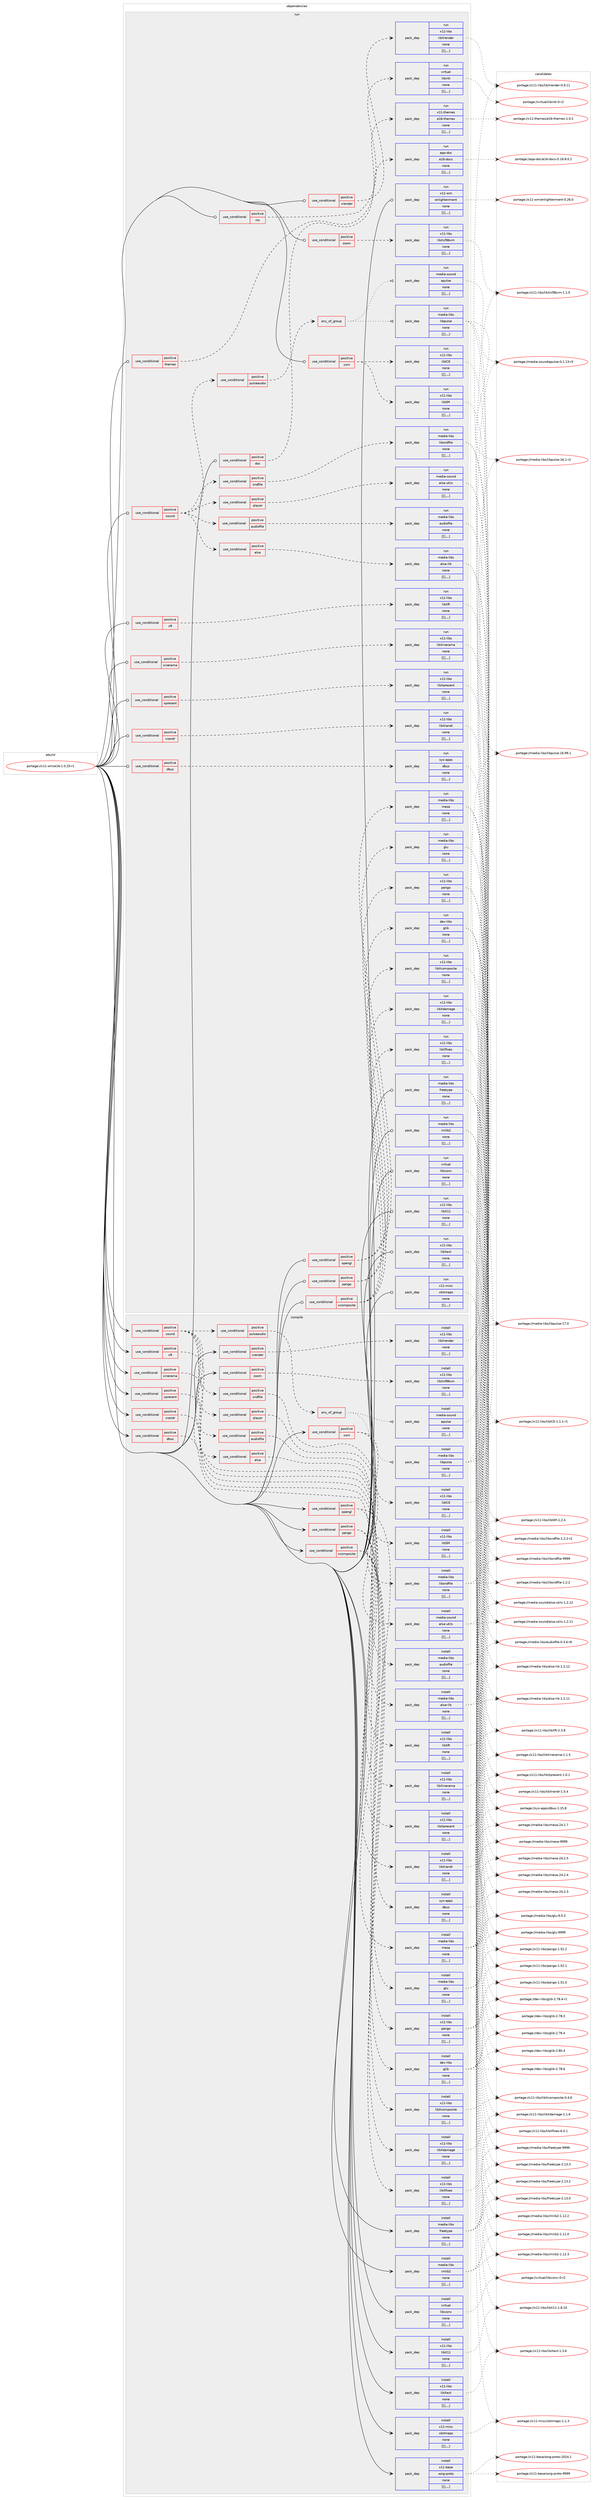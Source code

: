 digraph prolog {

# *************
# Graph options
# *************

newrank=true;
concentrate=true;
compound=true;
graph [rankdir=LR,fontname=Helvetica,fontsize=10,ranksep=1.5];#, ranksep=2.5, nodesep=0.2];
edge  [arrowhead=vee];
node  [fontname=Helvetica,fontsize=10];

# **********
# The ebuild
# **********

subgraph cluster_leftcol {
color=gray;
label=<<i>ebuild</i>>;
id [label="portage://x11-wm/e16-1.0.25-r1", color=red, width=4, href="../x11-wm/e16-1.0.25-r1.svg"];
}

# ****************
# The dependencies
# ****************

subgraph cluster_midcol {
color=gray;
label=<<i>dependencies</i>>;
subgraph cluster_compile {
fillcolor="#eeeeee";
style=filled;
label=<<i>compile</i>>;
subgraph cond345 {
dependency2608 [label=<<TABLE BORDER="0" CELLBORDER="1" CELLSPACING="0" CELLPADDING="4"><TR><TD ROWSPAN="3" CELLPADDING="10">use_conditional</TD></TR><TR><TD>positive</TD></TR><TR><TD>dbus</TD></TR></TABLE>>, shape=none, color=red];
subgraph pack2108 {
dependency2609 [label=<<TABLE BORDER="0" CELLBORDER="1" CELLSPACING="0" CELLPADDING="4" WIDTH="220"><TR><TD ROWSPAN="6" CELLPADDING="30">pack_dep</TD></TR><TR><TD WIDTH="110">install</TD></TR><TR><TD>sys-apps</TD></TR><TR><TD>dbus</TD></TR><TR><TD>none</TD></TR><TR><TD>[[],,,,]</TD></TR></TABLE>>, shape=none, color=blue];
}
dependency2608:e -> dependency2609:w [weight=20,style="dashed",arrowhead="vee"];
}
id:e -> dependency2608:w [weight=20,style="solid",arrowhead="vee"];
subgraph cond347 {
dependency2612 [label=<<TABLE BORDER="0" CELLBORDER="1" CELLSPACING="0" CELLPADDING="4"><TR><TD ROWSPAN="3" CELLPADDING="10">use_conditional</TD></TR><TR><TD>positive</TD></TR><TR><TD>opengl</TD></TR></TABLE>>, shape=none, color=red];
subgraph pack2110 {
dependency2613 [label=<<TABLE BORDER="0" CELLBORDER="1" CELLSPACING="0" CELLPADDING="4" WIDTH="220"><TR><TD ROWSPAN="6" CELLPADDING="30">pack_dep</TD></TR><TR><TD WIDTH="110">install</TD></TR><TR><TD>media-libs</TD></TR><TR><TD>glu</TD></TR><TR><TD>none</TD></TR><TR><TD>[[],,,,]</TD></TR></TABLE>>, shape=none, color=blue];
}
dependency2612:e -> dependency2613:w [weight=20,style="dashed",arrowhead="vee"];
subgraph pack2112 {
dependency2615 [label=<<TABLE BORDER="0" CELLBORDER="1" CELLSPACING="0" CELLPADDING="4" WIDTH="220"><TR><TD ROWSPAN="6" CELLPADDING="30">pack_dep</TD></TR><TR><TD WIDTH="110">install</TD></TR><TR><TD>media-libs</TD></TR><TR><TD>mesa</TD></TR><TR><TD>none</TD></TR><TR><TD>[[],,,,]</TD></TR></TABLE>>, shape=none, color=blue];
}
dependency2612:e -> dependency2615:w [weight=20,style="dashed",arrowhead="vee"];
}
id:e -> dependency2612:w [weight=20,style="solid",arrowhead="vee"];
subgraph cond349 {
dependency2618 [label=<<TABLE BORDER="0" CELLBORDER="1" CELLSPACING="0" CELLPADDING="4"><TR><TD ROWSPAN="3" CELLPADDING="10">use_conditional</TD></TR><TR><TD>positive</TD></TR><TR><TD>pango</TD></TR></TABLE>>, shape=none, color=red];
subgraph pack2114 {
dependency2619 [label=<<TABLE BORDER="0" CELLBORDER="1" CELLSPACING="0" CELLPADDING="4" WIDTH="220"><TR><TD ROWSPAN="6" CELLPADDING="30">pack_dep</TD></TR><TR><TD WIDTH="110">install</TD></TR><TR><TD>dev-libs</TD></TR><TR><TD>glib</TD></TR><TR><TD>none</TD></TR><TR><TD>[[],,,,]</TD></TR></TABLE>>, shape=none, color=blue];
}
dependency2618:e -> dependency2619:w [weight=20,style="dashed",arrowhead="vee"];
subgraph pack2116 {
dependency2622 [label=<<TABLE BORDER="0" CELLBORDER="1" CELLSPACING="0" CELLPADDING="4" WIDTH="220"><TR><TD ROWSPAN="6" CELLPADDING="30">pack_dep</TD></TR><TR><TD WIDTH="110">install</TD></TR><TR><TD>x11-libs</TD></TR><TR><TD>pango</TD></TR><TR><TD>none</TD></TR><TR><TD>[[],,,,]</TD></TR></TABLE>>, shape=none, color=blue];
}
dependency2618:e -> dependency2622:w [weight=20,style="dashed",arrowhead="vee"];
}
id:e -> dependency2618:w [weight=20,style="solid",arrowhead="vee"];
subgraph cond351 {
dependency2626 [label=<<TABLE BORDER="0" CELLBORDER="1" CELLSPACING="0" CELLPADDING="4"><TR><TD ROWSPAN="3" CELLPADDING="10">use_conditional</TD></TR><TR><TD>positive</TD></TR><TR><TD>sound</TD></TR></TABLE>>, shape=none, color=red];
subgraph cond352 {
dependency2628 [label=<<TABLE BORDER="0" CELLBORDER="1" CELLSPACING="0" CELLPADDING="4"><TR><TD ROWSPAN="3" CELLPADDING="10">use_conditional</TD></TR><TR><TD>positive</TD></TR><TR><TD>alsa</TD></TR></TABLE>>, shape=none, color=red];
subgraph pack2123 {
dependency2633 [label=<<TABLE BORDER="0" CELLBORDER="1" CELLSPACING="0" CELLPADDING="4" WIDTH="220"><TR><TD ROWSPAN="6" CELLPADDING="30">pack_dep</TD></TR><TR><TD WIDTH="110">install</TD></TR><TR><TD>media-libs</TD></TR><TR><TD>alsa-lib</TD></TR><TR><TD>none</TD></TR><TR><TD>[[],,,,]</TD></TR></TABLE>>, shape=none, color=blue];
}
dependency2628:e -> dependency2633:w [weight=20,style="dashed",arrowhead="vee"];
}
dependency2626:e -> dependency2628:w [weight=20,style="dashed",arrowhead="vee"];
subgraph cond357 {
dependency2637 [label=<<TABLE BORDER="0" CELLBORDER="1" CELLSPACING="0" CELLPADDING="4"><TR><TD ROWSPAN="3" CELLPADDING="10">use_conditional</TD></TR><TR><TD>positive</TD></TR><TR><TD>player</TD></TR></TABLE>>, shape=none, color=red];
subgraph pack2127 {
dependency2640 [label=<<TABLE BORDER="0" CELLBORDER="1" CELLSPACING="0" CELLPADDING="4" WIDTH="220"><TR><TD ROWSPAN="6" CELLPADDING="30">pack_dep</TD></TR><TR><TD WIDTH="110">install</TD></TR><TR><TD>media-sound</TD></TR><TR><TD>alsa-utils</TD></TR><TR><TD>none</TD></TR><TR><TD>[[],,,,]</TD></TR></TABLE>>, shape=none, color=blue];
}
dependency2637:e -> dependency2640:w [weight=20,style="dashed",arrowhead="vee"];
}
dependency2626:e -> dependency2637:w [weight=20,style="dashed",arrowhead="vee"];
subgraph cond360 {
dependency2645 [label=<<TABLE BORDER="0" CELLBORDER="1" CELLSPACING="0" CELLPADDING="4"><TR><TD ROWSPAN="3" CELLPADDING="10">use_conditional</TD></TR><TR><TD>positive</TD></TR><TR><TD>pulseaudio</TD></TR></TABLE>>, shape=none, color=red];
subgraph any157 {
dependency2650 [label=<<TABLE BORDER="0" CELLBORDER="1" CELLSPACING="0" CELLPADDING="4"><TR><TD CELLPADDING="10">any_of_group</TD></TR></TABLE>>, shape=none, color=red];subgraph pack2135 {
dependency2657 [label=<<TABLE BORDER="0" CELLBORDER="1" CELLSPACING="0" CELLPADDING="4" WIDTH="220"><TR><TD ROWSPAN="6" CELLPADDING="30">pack_dep</TD></TR><TR><TD WIDTH="110">install</TD></TR><TR><TD>media-libs</TD></TR><TR><TD>libpulse</TD></TR><TR><TD>none</TD></TR><TR><TD>[[],,,,]</TD></TR></TABLE>>, shape=none, color=blue];
}
dependency2650:e -> dependency2657:w [weight=20,style="dotted",arrowhead="oinv"];
subgraph pack2140 {
dependency2660 [label=<<TABLE BORDER="0" CELLBORDER="1" CELLSPACING="0" CELLPADDING="4" WIDTH="220"><TR><TD ROWSPAN="6" CELLPADDING="30">pack_dep</TD></TR><TR><TD WIDTH="110">install</TD></TR><TR><TD>media-sound</TD></TR><TR><TD>apulse</TD></TR><TR><TD>none</TD></TR><TR><TD>[[],,,,]</TD></TR></TABLE>>, shape=none, color=blue];
}
dependency2650:e -> dependency2660:w [weight=20,style="dotted",arrowhead="oinv"];
}
dependency2645:e -> dependency2650:w [weight=20,style="dashed",arrowhead="vee"];
}
dependency2626:e -> dependency2645:w [weight=20,style="dashed",arrowhead="vee"];
subgraph cond366 {
dependency2663 [label=<<TABLE BORDER="0" CELLBORDER="1" CELLSPACING="0" CELLPADDING="4"><TR><TD ROWSPAN="3" CELLPADDING="10">use_conditional</TD></TR><TR><TD>positive</TD></TR><TR><TD>audiofile</TD></TR></TABLE>>, shape=none, color=red];
subgraph pack2146 {
dependency2668 [label=<<TABLE BORDER="0" CELLBORDER="1" CELLSPACING="0" CELLPADDING="4" WIDTH="220"><TR><TD ROWSPAN="6" CELLPADDING="30">pack_dep</TD></TR><TR><TD WIDTH="110">install</TD></TR><TR><TD>media-libs</TD></TR><TR><TD>audiofile</TD></TR><TR><TD>none</TD></TR><TR><TD>[[],,,,]</TD></TR></TABLE>>, shape=none, color=blue];
}
dependency2663:e -> dependency2668:w [weight=20,style="dashed",arrowhead="vee"];
}
dependency2626:e -> dependency2663:w [weight=20,style="dashed",arrowhead="vee"];
subgraph cond368 {
dependency2673 [label=<<TABLE BORDER="0" CELLBORDER="1" CELLSPACING="0" CELLPADDING="4"><TR><TD ROWSPAN="3" CELLPADDING="10">use_conditional</TD></TR><TR><TD>positive</TD></TR><TR><TD>sndfile</TD></TR></TABLE>>, shape=none, color=red];
subgraph pack2153 {
dependency2679 [label=<<TABLE BORDER="0" CELLBORDER="1" CELLSPACING="0" CELLPADDING="4" WIDTH="220"><TR><TD ROWSPAN="6" CELLPADDING="30">pack_dep</TD></TR><TR><TD WIDTH="110">install</TD></TR><TR><TD>media-libs</TD></TR><TR><TD>libsndfile</TD></TR><TR><TD>none</TD></TR><TR><TD>[[],,,,]</TD></TR></TABLE>>, shape=none, color=blue];
}
dependency2673:e -> dependency2679:w [weight=20,style="dashed",arrowhead="vee"];
}
dependency2626:e -> dependency2673:w [weight=20,style="dashed",arrowhead="vee"];
}
id:e -> dependency2626:w [weight=20,style="solid",arrowhead="vee"];
subgraph cond370 {
dependency2689 [label=<<TABLE BORDER="0" CELLBORDER="1" CELLSPACING="0" CELLPADDING="4"><TR><TD ROWSPAN="3" CELLPADDING="10">use_conditional</TD></TR><TR><TD>positive</TD></TR><TR><TD>xcomposite</TD></TR></TABLE>>, shape=none, color=red];
subgraph pack2167 {
dependency2694 [label=<<TABLE BORDER="0" CELLBORDER="1" CELLSPACING="0" CELLPADDING="4" WIDTH="220"><TR><TD ROWSPAN="6" CELLPADDING="30">pack_dep</TD></TR><TR><TD WIDTH="110">install</TD></TR><TR><TD>x11-libs</TD></TR><TR><TD>libXcomposite</TD></TR><TR><TD>none</TD></TR><TR><TD>[[],,,,]</TD></TR></TABLE>>, shape=none, color=blue];
}
dependency2689:e -> dependency2694:w [weight=20,style="dashed",arrowhead="vee"];
subgraph pack2171 {
dependency2700 [label=<<TABLE BORDER="0" CELLBORDER="1" CELLSPACING="0" CELLPADDING="4" WIDTH="220"><TR><TD ROWSPAN="6" CELLPADDING="30">pack_dep</TD></TR><TR><TD WIDTH="110">install</TD></TR><TR><TD>x11-libs</TD></TR><TR><TD>libXdamage</TD></TR><TR><TD>none</TD></TR><TR><TD>[[],,,,]</TD></TR></TABLE>>, shape=none, color=blue];
}
dependency2689:e -> dependency2700:w [weight=20,style="dashed",arrowhead="vee"];
subgraph pack2177 {
dependency2707 [label=<<TABLE BORDER="0" CELLBORDER="1" CELLSPACING="0" CELLPADDING="4" WIDTH="220"><TR><TD ROWSPAN="6" CELLPADDING="30">pack_dep</TD></TR><TR><TD WIDTH="110">install</TD></TR><TR><TD>x11-libs</TD></TR><TR><TD>libXfixes</TD></TR><TR><TD>none</TD></TR><TR><TD>[[],,,,]</TD></TR></TABLE>>, shape=none, color=blue];
}
dependency2689:e -> dependency2707:w [weight=20,style="dashed",arrowhead="vee"];
}
id:e -> dependency2689:w [weight=20,style="solid",arrowhead="vee"];
subgraph cond373 {
dependency2715 [label=<<TABLE BORDER="0" CELLBORDER="1" CELLSPACING="0" CELLPADDING="4"><TR><TD ROWSPAN="3" CELLPADDING="10">use_conditional</TD></TR><TR><TD>positive</TD></TR><TR><TD>xft</TD></TR></TABLE>>, shape=none, color=red];
subgraph pack2186 {
dependency2717 [label=<<TABLE BORDER="0" CELLBORDER="1" CELLSPACING="0" CELLPADDING="4" WIDTH="220"><TR><TD ROWSPAN="6" CELLPADDING="30">pack_dep</TD></TR><TR><TD WIDTH="110">install</TD></TR><TR><TD>x11-libs</TD></TR><TR><TD>libXft</TD></TR><TR><TD>none</TD></TR><TR><TD>[[],,,,]</TD></TR></TABLE>>, shape=none, color=blue];
}
dependency2715:e -> dependency2717:w [weight=20,style="dashed",arrowhead="vee"];
}
id:e -> dependency2715:w [weight=20,style="solid",arrowhead="vee"];
subgraph cond378 {
dependency2724 [label=<<TABLE BORDER="0" CELLBORDER="1" CELLSPACING="0" CELLPADDING="4"><TR><TD ROWSPAN="3" CELLPADDING="10">use_conditional</TD></TR><TR><TD>positive</TD></TR><TR><TD>xinerama</TD></TR></TABLE>>, shape=none, color=red];
subgraph pack2192 {
dependency2727 [label=<<TABLE BORDER="0" CELLBORDER="1" CELLSPACING="0" CELLPADDING="4" WIDTH="220"><TR><TD ROWSPAN="6" CELLPADDING="30">pack_dep</TD></TR><TR><TD WIDTH="110">install</TD></TR><TR><TD>x11-libs</TD></TR><TR><TD>libXinerama</TD></TR><TR><TD>none</TD></TR><TR><TD>[[],,,,]</TD></TR></TABLE>>, shape=none, color=blue];
}
dependency2724:e -> dependency2727:w [weight=20,style="dashed",arrowhead="vee"];
}
id:e -> dependency2724:w [weight=20,style="solid",arrowhead="vee"];
subgraph cond379 {
dependency2733 [label=<<TABLE BORDER="0" CELLBORDER="1" CELLSPACING="0" CELLPADDING="4"><TR><TD ROWSPAN="3" CELLPADDING="10">use_conditional</TD></TR><TR><TD>positive</TD></TR><TR><TD>xpresent</TD></TR></TABLE>>, shape=none, color=red];
subgraph pack2200 {
dependency2737 [label=<<TABLE BORDER="0" CELLBORDER="1" CELLSPACING="0" CELLPADDING="4" WIDTH="220"><TR><TD ROWSPAN="6" CELLPADDING="30">pack_dep</TD></TR><TR><TD WIDTH="110">install</TD></TR><TR><TD>x11-libs</TD></TR><TR><TD>libXpresent</TD></TR><TR><TD>none</TD></TR><TR><TD>[[],,,,]</TD></TR></TABLE>>, shape=none, color=blue];
}
dependency2733:e -> dependency2737:w [weight=20,style="dashed",arrowhead="vee"];
}
id:e -> dependency2733:w [weight=20,style="solid",arrowhead="vee"];
subgraph cond382 {
dependency2745 [label=<<TABLE BORDER="0" CELLBORDER="1" CELLSPACING="0" CELLPADDING="4"><TR><TD ROWSPAN="3" CELLPADDING="10">use_conditional</TD></TR><TR><TD>positive</TD></TR><TR><TD>xrandr</TD></TR></TABLE>>, shape=none, color=red];
subgraph pack2210 {
dependency2749 [label=<<TABLE BORDER="0" CELLBORDER="1" CELLSPACING="0" CELLPADDING="4" WIDTH="220"><TR><TD ROWSPAN="6" CELLPADDING="30">pack_dep</TD></TR><TR><TD WIDTH="110">install</TD></TR><TR><TD>x11-libs</TD></TR><TR><TD>libXrandr</TD></TR><TR><TD>none</TD></TR><TR><TD>[[],,,,]</TD></TR></TABLE>>, shape=none, color=blue];
}
dependency2745:e -> dependency2749:w [weight=20,style="dashed",arrowhead="vee"];
}
id:e -> dependency2745:w [weight=20,style="solid",arrowhead="vee"];
subgraph cond384 {
dependency2753 [label=<<TABLE BORDER="0" CELLBORDER="1" CELLSPACING="0" CELLPADDING="4"><TR><TD ROWSPAN="3" CELLPADDING="10">use_conditional</TD></TR><TR><TD>positive</TD></TR><TR><TD>xrender</TD></TR></TABLE>>, shape=none, color=red];
subgraph pack2215 {
dependency2756 [label=<<TABLE BORDER="0" CELLBORDER="1" CELLSPACING="0" CELLPADDING="4" WIDTH="220"><TR><TD ROWSPAN="6" CELLPADDING="30">pack_dep</TD></TR><TR><TD WIDTH="110">install</TD></TR><TR><TD>x11-libs</TD></TR><TR><TD>libXrender</TD></TR><TR><TD>none</TD></TR><TR><TD>[[],,,,]</TD></TR></TABLE>>, shape=none, color=blue];
}
dependency2753:e -> dependency2756:w [weight=20,style="dashed",arrowhead="vee"];
}
id:e -> dependency2753:w [weight=20,style="solid",arrowhead="vee"];
subgraph cond385 {
dependency2761 [label=<<TABLE BORDER="0" CELLBORDER="1" CELLSPACING="0" CELLPADDING="4"><TR><TD ROWSPAN="3" CELLPADDING="10">use_conditional</TD></TR><TR><TD>positive</TD></TR><TR><TD>xsm</TD></TR></TABLE>>, shape=none, color=red];
subgraph pack2221 {
dependency2763 [label=<<TABLE BORDER="0" CELLBORDER="1" CELLSPACING="0" CELLPADDING="4" WIDTH="220"><TR><TD ROWSPAN="6" CELLPADDING="30">pack_dep</TD></TR><TR><TD WIDTH="110">install</TD></TR><TR><TD>x11-libs</TD></TR><TR><TD>libICE</TD></TR><TR><TD>none</TD></TR><TR><TD>[[],,,,]</TD></TR></TABLE>>, shape=none, color=blue];
}
dependency2761:e -> dependency2763:w [weight=20,style="dashed",arrowhead="vee"];
subgraph pack2224 {
dependency2766 [label=<<TABLE BORDER="0" CELLBORDER="1" CELLSPACING="0" CELLPADDING="4" WIDTH="220"><TR><TD ROWSPAN="6" CELLPADDING="30">pack_dep</TD></TR><TR><TD WIDTH="110">install</TD></TR><TR><TD>x11-libs</TD></TR><TR><TD>libSM</TD></TR><TR><TD>none</TD></TR><TR><TD>[[],,,,]</TD></TR></TABLE>>, shape=none, color=blue];
}
dependency2761:e -> dependency2766:w [weight=20,style="dashed",arrowhead="vee"];
}
id:e -> dependency2761:w [weight=20,style="solid",arrowhead="vee"];
subgraph cond386 {
dependency2769 [label=<<TABLE BORDER="0" CELLBORDER="1" CELLSPACING="0" CELLPADDING="4"><TR><TD ROWSPAN="3" CELLPADDING="10">use_conditional</TD></TR><TR><TD>positive</TD></TR><TR><TD>zoom</TD></TR></TABLE>>, shape=none, color=red];
subgraph pack2227 {
dependency2771 [label=<<TABLE BORDER="0" CELLBORDER="1" CELLSPACING="0" CELLPADDING="4" WIDTH="220"><TR><TD ROWSPAN="6" CELLPADDING="30">pack_dep</TD></TR><TR><TD WIDTH="110">install</TD></TR><TR><TD>x11-libs</TD></TR><TR><TD>libXxf86vm</TD></TR><TR><TD>none</TD></TR><TR><TD>[[],,,,]</TD></TR></TABLE>>, shape=none, color=blue];
}
dependency2769:e -> dependency2771:w [weight=20,style="dashed",arrowhead="vee"];
}
id:e -> dependency2769:w [weight=20,style="solid",arrowhead="vee"];
subgraph pack2231 {
dependency2774 [label=<<TABLE BORDER="0" CELLBORDER="1" CELLSPACING="0" CELLPADDING="4" WIDTH="220"><TR><TD ROWSPAN="6" CELLPADDING="30">pack_dep</TD></TR><TR><TD WIDTH="110">install</TD></TR><TR><TD>media-libs</TD></TR><TR><TD>freetype</TD></TR><TR><TD>none</TD></TR><TR><TD>[[],,,,]</TD></TR></TABLE>>, shape=none, color=blue];
}
id:e -> dependency2774:w [weight=20,style="solid",arrowhead="vee"];
subgraph pack2233 {
dependency2776 [label=<<TABLE BORDER="0" CELLBORDER="1" CELLSPACING="0" CELLPADDING="4" WIDTH="220"><TR><TD ROWSPAN="6" CELLPADDING="30">pack_dep</TD></TR><TR><TD WIDTH="110">install</TD></TR><TR><TD>media-libs</TD></TR><TR><TD>imlib2</TD></TR><TR><TD>none</TD></TR><TR><TD>[[],,,,]</TD></TR></TABLE>>, shape=none, color=blue];
}
id:e -> dependency2776:w [weight=20,style="solid",arrowhead="vee"];
subgraph pack2234 {
dependency2777 [label=<<TABLE BORDER="0" CELLBORDER="1" CELLSPACING="0" CELLPADDING="4" WIDTH="220"><TR><TD ROWSPAN="6" CELLPADDING="30">pack_dep</TD></TR><TR><TD WIDTH="110">install</TD></TR><TR><TD>virtual</TD></TR><TR><TD>libiconv</TD></TR><TR><TD>none</TD></TR><TR><TD>[[],,,,]</TD></TR></TABLE>>, shape=none, color=blue];
}
id:e -> dependency2777:w [weight=20,style="solid",arrowhead="vee"];
subgraph pack2236 {
dependency2779 [label=<<TABLE BORDER="0" CELLBORDER="1" CELLSPACING="0" CELLPADDING="4" WIDTH="220"><TR><TD ROWSPAN="6" CELLPADDING="30">pack_dep</TD></TR><TR><TD WIDTH="110">install</TD></TR><TR><TD>x11-base</TD></TR><TR><TD>xorg-proto</TD></TR><TR><TD>none</TD></TR><TR><TD>[[],,,,]</TD></TR></TABLE>>, shape=none, color=blue];
}
id:e -> dependency2779:w [weight=20,style="solid",arrowhead="vee"];
subgraph pack2238 {
dependency2781 [label=<<TABLE BORDER="0" CELLBORDER="1" CELLSPACING="0" CELLPADDING="4" WIDTH="220"><TR><TD ROWSPAN="6" CELLPADDING="30">pack_dep</TD></TR><TR><TD WIDTH="110">install</TD></TR><TR><TD>x11-libs</TD></TR><TR><TD>libX11</TD></TR><TR><TD>none</TD></TR><TR><TD>[[],,,,]</TD></TR></TABLE>>, shape=none, color=blue];
}
id:e -> dependency2781:w [weight=20,style="solid",arrowhead="vee"];
subgraph pack2239 {
dependency2783 [label=<<TABLE BORDER="0" CELLBORDER="1" CELLSPACING="0" CELLPADDING="4" WIDTH="220"><TR><TD ROWSPAN="6" CELLPADDING="30">pack_dep</TD></TR><TR><TD WIDTH="110">install</TD></TR><TR><TD>x11-libs</TD></TR><TR><TD>libXext</TD></TR><TR><TD>none</TD></TR><TR><TD>[[],,,,]</TD></TR></TABLE>>, shape=none, color=blue];
}
id:e -> dependency2783:w [weight=20,style="solid",arrowhead="vee"];
subgraph pack2242 {
dependency2784 [label=<<TABLE BORDER="0" CELLBORDER="1" CELLSPACING="0" CELLPADDING="4" WIDTH="220"><TR><TD ROWSPAN="6" CELLPADDING="30">pack_dep</TD></TR><TR><TD WIDTH="110">install</TD></TR><TR><TD>x11-misc</TD></TR><TR><TD>xbitmaps</TD></TR><TR><TD>none</TD></TR><TR><TD>[[],,,,]</TD></TR></TABLE>>, shape=none, color=blue];
}
id:e -> dependency2784:w [weight=20,style="solid",arrowhead="vee"];
}
subgraph cluster_compileandrun {
fillcolor="#eeeeee";
style=filled;
label=<<i>compile and run</i>>;
}
subgraph cluster_run {
fillcolor="#eeeeee";
style=filled;
label=<<i>run</i>>;
subgraph cond387 {
dependency2787 [label=<<TABLE BORDER="0" CELLBORDER="1" CELLSPACING="0" CELLPADDING="4"><TR><TD ROWSPAN="3" CELLPADDING="10">use_conditional</TD></TR><TR><TD>positive</TD></TR><TR><TD>dbus</TD></TR></TABLE>>, shape=none, color=red];
subgraph pack2245 {
dependency2788 [label=<<TABLE BORDER="0" CELLBORDER="1" CELLSPACING="0" CELLPADDING="4" WIDTH="220"><TR><TD ROWSPAN="6" CELLPADDING="30">pack_dep</TD></TR><TR><TD WIDTH="110">run</TD></TR><TR><TD>sys-apps</TD></TR><TR><TD>dbus</TD></TR><TR><TD>none</TD></TR><TR><TD>[[],,,,]</TD></TR></TABLE>>, shape=none, color=blue];
}
dependency2787:e -> dependency2788:w [weight=20,style="dashed",arrowhead="vee"];
}
id:e -> dependency2787:w [weight=20,style="solid",arrowhead="odot"];
subgraph cond388 {
dependency2790 [label=<<TABLE BORDER="0" CELLBORDER="1" CELLSPACING="0" CELLPADDING="4"><TR><TD ROWSPAN="3" CELLPADDING="10">use_conditional</TD></TR><TR><TD>positive</TD></TR><TR><TD>doc</TD></TR></TABLE>>, shape=none, color=red];
subgraph pack2247 {
dependency2791 [label=<<TABLE BORDER="0" CELLBORDER="1" CELLSPACING="0" CELLPADDING="4" WIDTH="220"><TR><TD ROWSPAN="6" CELLPADDING="30">pack_dep</TD></TR><TR><TD WIDTH="110">run</TD></TR><TR><TD>app-doc</TD></TR><TR><TD>e16-docs</TD></TR><TR><TD>none</TD></TR><TR><TD>[[],,,,]</TD></TR></TABLE>>, shape=none, color=blue];
}
dependency2790:e -> dependency2791:w [weight=20,style="dashed",arrowhead="vee"];
}
id:e -> dependency2790:w [weight=20,style="solid",arrowhead="odot"];
subgraph cond389 {
dependency2793 [label=<<TABLE BORDER="0" CELLBORDER="1" CELLSPACING="0" CELLPADDING="4"><TR><TD ROWSPAN="3" CELLPADDING="10">use_conditional</TD></TR><TR><TD>positive</TD></TR><TR><TD>nls</TD></TR></TABLE>>, shape=none, color=red];
subgraph pack2248 {
dependency2794 [label=<<TABLE BORDER="0" CELLBORDER="1" CELLSPACING="0" CELLPADDING="4" WIDTH="220"><TR><TD ROWSPAN="6" CELLPADDING="30">pack_dep</TD></TR><TR><TD WIDTH="110">run</TD></TR><TR><TD>virtual</TD></TR><TR><TD>libintl</TD></TR><TR><TD>none</TD></TR><TR><TD>[[],,,,]</TD></TR></TABLE>>, shape=none, color=blue];
}
dependency2793:e -> dependency2794:w [weight=20,style="dashed",arrowhead="vee"];
}
id:e -> dependency2793:w [weight=20,style="solid",arrowhead="odot"];
subgraph cond390 {
dependency2795 [label=<<TABLE BORDER="0" CELLBORDER="1" CELLSPACING="0" CELLPADDING="4"><TR><TD ROWSPAN="3" CELLPADDING="10">use_conditional</TD></TR><TR><TD>positive</TD></TR><TR><TD>opengl</TD></TR></TABLE>>, shape=none, color=red];
subgraph pack2249 {
dependency2796 [label=<<TABLE BORDER="0" CELLBORDER="1" CELLSPACING="0" CELLPADDING="4" WIDTH="220"><TR><TD ROWSPAN="6" CELLPADDING="30">pack_dep</TD></TR><TR><TD WIDTH="110">run</TD></TR><TR><TD>media-libs</TD></TR><TR><TD>glu</TD></TR><TR><TD>none</TD></TR><TR><TD>[[],,,,]</TD></TR></TABLE>>, shape=none, color=blue];
}
dependency2795:e -> dependency2796:w [weight=20,style="dashed",arrowhead="vee"];
subgraph pack2250 {
dependency2797 [label=<<TABLE BORDER="0" CELLBORDER="1" CELLSPACING="0" CELLPADDING="4" WIDTH="220"><TR><TD ROWSPAN="6" CELLPADDING="30">pack_dep</TD></TR><TR><TD WIDTH="110">run</TD></TR><TR><TD>media-libs</TD></TR><TR><TD>mesa</TD></TR><TR><TD>none</TD></TR><TR><TD>[[],,,,]</TD></TR></TABLE>>, shape=none, color=blue];
}
dependency2795:e -> dependency2797:w [weight=20,style="dashed",arrowhead="vee"];
}
id:e -> dependency2795:w [weight=20,style="solid",arrowhead="odot"];
subgraph cond391 {
dependency2798 [label=<<TABLE BORDER="0" CELLBORDER="1" CELLSPACING="0" CELLPADDING="4"><TR><TD ROWSPAN="3" CELLPADDING="10">use_conditional</TD></TR><TR><TD>positive</TD></TR><TR><TD>pango</TD></TR></TABLE>>, shape=none, color=red];
subgraph pack2251 {
dependency2799 [label=<<TABLE BORDER="0" CELLBORDER="1" CELLSPACING="0" CELLPADDING="4" WIDTH="220"><TR><TD ROWSPAN="6" CELLPADDING="30">pack_dep</TD></TR><TR><TD WIDTH="110">run</TD></TR><TR><TD>dev-libs</TD></TR><TR><TD>glib</TD></TR><TR><TD>none</TD></TR><TR><TD>[[],,,,]</TD></TR></TABLE>>, shape=none, color=blue];
}
dependency2798:e -> dependency2799:w [weight=20,style="dashed",arrowhead="vee"];
subgraph pack2252 {
dependency2800 [label=<<TABLE BORDER="0" CELLBORDER="1" CELLSPACING="0" CELLPADDING="4" WIDTH="220"><TR><TD ROWSPAN="6" CELLPADDING="30">pack_dep</TD></TR><TR><TD WIDTH="110">run</TD></TR><TR><TD>x11-libs</TD></TR><TR><TD>pango</TD></TR><TR><TD>none</TD></TR><TR><TD>[[],,,,]</TD></TR></TABLE>>, shape=none, color=blue];
}
dependency2798:e -> dependency2800:w [weight=20,style="dashed",arrowhead="vee"];
}
id:e -> dependency2798:w [weight=20,style="solid",arrowhead="odot"];
subgraph cond392 {
dependency2801 [label=<<TABLE BORDER="0" CELLBORDER="1" CELLSPACING="0" CELLPADDING="4"><TR><TD ROWSPAN="3" CELLPADDING="10">use_conditional</TD></TR><TR><TD>positive</TD></TR><TR><TD>sound</TD></TR></TABLE>>, shape=none, color=red];
subgraph cond393 {
dependency2802 [label=<<TABLE BORDER="0" CELLBORDER="1" CELLSPACING="0" CELLPADDING="4"><TR><TD ROWSPAN="3" CELLPADDING="10">use_conditional</TD></TR><TR><TD>positive</TD></TR><TR><TD>alsa</TD></TR></TABLE>>, shape=none, color=red];
subgraph pack2253 {
dependency2803 [label=<<TABLE BORDER="0" CELLBORDER="1" CELLSPACING="0" CELLPADDING="4" WIDTH="220"><TR><TD ROWSPAN="6" CELLPADDING="30">pack_dep</TD></TR><TR><TD WIDTH="110">run</TD></TR><TR><TD>media-libs</TD></TR><TR><TD>alsa-lib</TD></TR><TR><TD>none</TD></TR><TR><TD>[[],,,,]</TD></TR></TABLE>>, shape=none, color=blue];
}
dependency2802:e -> dependency2803:w [weight=20,style="dashed",arrowhead="vee"];
}
dependency2801:e -> dependency2802:w [weight=20,style="dashed",arrowhead="vee"];
subgraph cond394 {
dependency2804 [label=<<TABLE BORDER="0" CELLBORDER="1" CELLSPACING="0" CELLPADDING="4"><TR><TD ROWSPAN="3" CELLPADDING="10">use_conditional</TD></TR><TR><TD>positive</TD></TR><TR><TD>player</TD></TR></TABLE>>, shape=none, color=red];
subgraph pack2254 {
dependency2805 [label=<<TABLE BORDER="0" CELLBORDER="1" CELLSPACING="0" CELLPADDING="4" WIDTH="220"><TR><TD ROWSPAN="6" CELLPADDING="30">pack_dep</TD></TR><TR><TD WIDTH="110">run</TD></TR><TR><TD>media-sound</TD></TR><TR><TD>alsa-utils</TD></TR><TR><TD>none</TD></TR><TR><TD>[[],,,,]</TD></TR></TABLE>>, shape=none, color=blue];
}
dependency2804:e -> dependency2805:w [weight=20,style="dashed",arrowhead="vee"];
}
dependency2801:e -> dependency2804:w [weight=20,style="dashed",arrowhead="vee"];
subgraph cond395 {
dependency2806 [label=<<TABLE BORDER="0" CELLBORDER="1" CELLSPACING="0" CELLPADDING="4"><TR><TD ROWSPAN="3" CELLPADDING="10">use_conditional</TD></TR><TR><TD>positive</TD></TR><TR><TD>pulseaudio</TD></TR></TABLE>>, shape=none, color=red];
subgraph any158 {
dependency2807 [label=<<TABLE BORDER="0" CELLBORDER="1" CELLSPACING="0" CELLPADDING="4"><TR><TD CELLPADDING="10">any_of_group</TD></TR></TABLE>>, shape=none, color=red];subgraph pack2255 {
dependency2808 [label=<<TABLE BORDER="0" CELLBORDER="1" CELLSPACING="0" CELLPADDING="4" WIDTH="220"><TR><TD ROWSPAN="6" CELLPADDING="30">pack_dep</TD></TR><TR><TD WIDTH="110">run</TD></TR><TR><TD>media-libs</TD></TR><TR><TD>libpulse</TD></TR><TR><TD>none</TD></TR><TR><TD>[[],,,,]</TD></TR></TABLE>>, shape=none, color=blue];
}
dependency2807:e -> dependency2808:w [weight=20,style="dotted",arrowhead="oinv"];
subgraph pack2256 {
dependency2809 [label=<<TABLE BORDER="0" CELLBORDER="1" CELLSPACING="0" CELLPADDING="4" WIDTH="220"><TR><TD ROWSPAN="6" CELLPADDING="30">pack_dep</TD></TR><TR><TD WIDTH="110">run</TD></TR><TR><TD>media-sound</TD></TR><TR><TD>apulse</TD></TR><TR><TD>none</TD></TR><TR><TD>[[],,,,]</TD></TR></TABLE>>, shape=none, color=blue];
}
dependency2807:e -> dependency2809:w [weight=20,style="dotted",arrowhead="oinv"];
}
dependency2806:e -> dependency2807:w [weight=20,style="dashed",arrowhead="vee"];
}
dependency2801:e -> dependency2806:w [weight=20,style="dashed",arrowhead="vee"];
subgraph cond396 {
dependency2810 [label=<<TABLE BORDER="0" CELLBORDER="1" CELLSPACING="0" CELLPADDING="4"><TR><TD ROWSPAN="3" CELLPADDING="10">use_conditional</TD></TR><TR><TD>positive</TD></TR><TR><TD>audiofile</TD></TR></TABLE>>, shape=none, color=red];
subgraph pack2257 {
dependency2811 [label=<<TABLE BORDER="0" CELLBORDER="1" CELLSPACING="0" CELLPADDING="4" WIDTH="220"><TR><TD ROWSPAN="6" CELLPADDING="30">pack_dep</TD></TR><TR><TD WIDTH="110">run</TD></TR><TR><TD>media-libs</TD></TR><TR><TD>audiofile</TD></TR><TR><TD>none</TD></TR><TR><TD>[[],,,,]</TD></TR></TABLE>>, shape=none, color=blue];
}
dependency2810:e -> dependency2811:w [weight=20,style="dashed",arrowhead="vee"];
}
dependency2801:e -> dependency2810:w [weight=20,style="dashed",arrowhead="vee"];
subgraph cond397 {
dependency2812 [label=<<TABLE BORDER="0" CELLBORDER="1" CELLSPACING="0" CELLPADDING="4"><TR><TD ROWSPAN="3" CELLPADDING="10">use_conditional</TD></TR><TR><TD>positive</TD></TR><TR><TD>sndfile</TD></TR></TABLE>>, shape=none, color=red];
subgraph pack2258 {
dependency2813 [label=<<TABLE BORDER="0" CELLBORDER="1" CELLSPACING="0" CELLPADDING="4" WIDTH="220"><TR><TD ROWSPAN="6" CELLPADDING="30">pack_dep</TD></TR><TR><TD WIDTH="110">run</TD></TR><TR><TD>media-libs</TD></TR><TR><TD>libsndfile</TD></TR><TR><TD>none</TD></TR><TR><TD>[[],,,,]</TD></TR></TABLE>>, shape=none, color=blue];
}
dependency2812:e -> dependency2813:w [weight=20,style="dashed",arrowhead="vee"];
}
dependency2801:e -> dependency2812:w [weight=20,style="dashed",arrowhead="vee"];
}
id:e -> dependency2801:w [weight=20,style="solid",arrowhead="odot"];
subgraph cond398 {
dependency2814 [label=<<TABLE BORDER="0" CELLBORDER="1" CELLSPACING="0" CELLPADDING="4"><TR><TD ROWSPAN="3" CELLPADDING="10">use_conditional</TD></TR><TR><TD>positive</TD></TR><TR><TD>themes</TD></TR></TABLE>>, shape=none, color=red];
subgraph pack2259 {
dependency2815 [label=<<TABLE BORDER="0" CELLBORDER="1" CELLSPACING="0" CELLPADDING="4" WIDTH="220"><TR><TD ROWSPAN="6" CELLPADDING="30">pack_dep</TD></TR><TR><TD WIDTH="110">run</TD></TR><TR><TD>x11-themes</TD></TR><TR><TD>e16-themes</TD></TR><TR><TD>none</TD></TR><TR><TD>[[],,,,]</TD></TR></TABLE>>, shape=none, color=blue];
}
dependency2814:e -> dependency2815:w [weight=20,style="dashed",arrowhead="vee"];
}
id:e -> dependency2814:w [weight=20,style="solid",arrowhead="odot"];
subgraph cond399 {
dependency2816 [label=<<TABLE BORDER="0" CELLBORDER="1" CELLSPACING="0" CELLPADDING="4"><TR><TD ROWSPAN="3" CELLPADDING="10">use_conditional</TD></TR><TR><TD>positive</TD></TR><TR><TD>xcomposite</TD></TR></TABLE>>, shape=none, color=red];
subgraph pack2260 {
dependency2817 [label=<<TABLE BORDER="0" CELLBORDER="1" CELLSPACING="0" CELLPADDING="4" WIDTH="220"><TR><TD ROWSPAN="6" CELLPADDING="30">pack_dep</TD></TR><TR><TD WIDTH="110">run</TD></TR><TR><TD>x11-libs</TD></TR><TR><TD>libXcomposite</TD></TR><TR><TD>none</TD></TR><TR><TD>[[],,,,]</TD></TR></TABLE>>, shape=none, color=blue];
}
dependency2816:e -> dependency2817:w [weight=20,style="dashed",arrowhead="vee"];
subgraph pack2261 {
dependency2818 [label=<<TABLE BORDER="0" CELLBORDER="1" CELLSPACING="0" CELLPADDING="4" WIDTH="220"><TR><TD ROWSPAN="6" CELLPADDING="30">pack_dep</TD></TR><TR><TD WIDTH="110">run</TD></TR><TR><TD>x11-libs</TD></TR><TR><TD>libXdamage</TD></TR><TR><TD>none</TD></TR><TR><TD>[[],,,,]</TD></TR></TABLE>>, shape=none, color=blue];
}
dependency2816:e -> dependency2818:w [weight=20,style="dashed",arrowhead="vee"];
subgraph pack2262 {
dependency2819 [label=<<TABLE BORDER="0" CELLBORDER="1" CELLSPACING="0" CELLPADDING="4" WIDTH="220"><TR><TD ROWSPAN="6" CELLPADDING="30">pack_dep</TD></TR><TR><TD WIDTH="110">run</TD></TR><TR><TD>x11-libs</TD></TR><TR><TD>libXfixes</TD></TR><TR><TD>none</TD></TR><TR><TD>[[],,,,]</TD></TR></TABLE>>, shape=none, color=blue];
}
dependency2816:e -> dependency2819:w [weight=20,style="dashed",arrowhead="vee"];
}
id:e -> dependency2816:w [weight=20,style="solid",arrowhead="odot"];
subgraph cond400 {
dependency2820 [label=<<TABLE BORDER="0" CELLBORDER="1" CELLSPACING="0" CELLPADDING="4"><TR><TD ROWSPAN="3" CELLPADDING="10">use_conditional</TD></TR><TR><TD>positive</TD></TR><TR><TD>xft</TD></TR></TABLE>>, shape=none, color=red];
subgraph pack2263 {
dependency2821 [label=<<TABLE BORDER="0" CELLBORDER="1" CELLSPACING="0" CELLPADDING="4" WIDTH="220"><TR><TD ROWSPAN="6" CELLPADDING="30">pack_dep</TD></TR><TR><TD WIDTH="110">run</TD></TR><TR><TD>x11-libs</TD></TR><TR><TD>libXft</TD></TR><TR><TD>none</TD></TR><TR><TD>[[],,,,]</TD></TR></TABLE>>, shape=none, color=blue];
}
dependency2820:e -> dependency2821:w [weight=20,style="dashed",arrowhead="vee"];
}
id:e -> dependency2820:w [weight=20,style="solid",arrowhead="odot"];
subgraph cond401 {
dependency2822 [label=<<TABLE BORDER="0" CELLBORDER="1" CELLSPACING="0" CELLPADDING="4"><TR><TD ROWSPAN="3" CELLPADDING="10">use_conditional</TD></TR><TR><TD>positive</TD></TR><TR><TD>xinerama</TD></TR></TABLE>>, shape=none, color=red];
subgraph pack2264 {
dependency2823 [label=<<TABLE BORDER="0" CELLBORDER="1" CELLSPACING="0" CELLPADDING="4" WIDTH="220"><TR><TD ROWSPAN="6" CELLPADDING="30">pack_dep</TD></TR><TR><TD WIDTH="110">run</TD></TR><TR><TD>x11-libs</TD></TR><TR><TD>libXinerama</TD></TR><TR><TD>none</TD></TR><TR><TD>[[],,,,]</TD></TR></TABLE>>, shape=none, color=blue];
}
dependency2822:e -> dependency2823:w [weight=20,style="dashed",arrowhead="vee"];
}
id:e -> dependency2822:w [weight=20,style="solid",arrowhead="odot"];
subgraph cond402 {
dependency2824 [label=<<TABLE BORDER="0" CELLBORDER="1" CELLSPACING="0" CELLPADDING="4"><TR><TD ROWSPAN="3" CELLPADDING="10">use_conditional</TD></TR><TR><TD>positive</TD></TR><TR><TD>xpresent</TD></TR></TABLE>>, shape=none, color=red];
subgraph pack2265 {
dependency2825 [label=<<TABLE BORDER="0" CELLBORDER="1" CELLSPACING="0" CELLPADDING="4" WIDTH="220"><TR><TD ROWSPAN="6" CELLPADDING="30">pack_dep</TD></TR><TR><TD WIDTH="110">run</TD></TR><TR><TD>x11-libs</TD></TR><TR><TD>libXpresent</TD></TR><TR><TD>none</TD></TR><TR><TD>[[],,,,]</TD></TR></TABLE>>, shape=none, color=blue];
}
dependency2824:e -> dependency2825:w [weight=20,style="dashed",arrowhead="vee"];
}
id:e -> dependency2824:w [weight=20,style="solid",arrowhead="odot"];
subgraph cond403 {
dependency2826 [label=<<TABLE BORDER="0" CELLBORDER="1" CELLSPACING="0" CELLPADDING="4"><TR><TD ROWSPAN="3" CELLPADDING="10">use_conditional</TD></TR><TR><TD>positive</TD></TR><TR><TD>xrandr</TD></TR></TABLE>>, shape=none, color=red];
subgraph pack2266 {
dependency2827 [label=<<TABLE BORDER="0" CELLBORDER="1" CELLSPACING="0" CELLPADDING="4" WIDTH="220"><TR><TD ROWSPAN="6" CELLPADDING="30">pack_dep</TD></TR><TR><TD WIDTH="110">run</TD></TR><TR><TD>x11-libs</TD></TR><TR><TD>libXrandr</TD></TR><TR><TD>none</TD></TR><TR><TD>[[],,,,]</TD></TR></TABLE>>, shape=none, color=blue];
}
dependency2826:e -> dependency2827:w [weight=20,style="dashed",arrowhead="vee"];
}
id:e -> dependency2826:w [weight=20,style="solid",arrowhead="odot"];
subgraph cond404 {
dependency2828 [label=<<TABLE BORDER="0" CELLBORDER="1" CELLSPACING="0" CELLPADDING="4"><TR><TD ROWSPAN="3" CELLPADDING="10">use_conditional</TD></TR><TR><TD>positive</TD></TR><TR><TD>xrender</TD></TR></TABLE>>, shape=none, color=red];
subgraph pack2267 {
dependency2829 [label=<<TABLE BORDER="0" CELLBORDER="1" CELLSPACING="0" CELLPADDING="4" WIDTH="220"><TR><TD ROWSPAN="6" CELLPADDING="30">pack_dep</TD></TR><TR><TD WIDTH="110">run</TD></TR><TR><TD>x11-libs</TD></TR><TR><TD>libXrender</TD></TR><TR><TD>none</TD></TR><TR><TD>[[],,,,]</TD></TR></TABLE>>, shape=none, color=blue];
}
dependency2828:e -> dependency2829:w [weight=20,style="dashed",arrowhead="vee"];
}
id:e -> dependency2828:w [weight=20,style="solid",arrowhead="odot"];
subgraph cond405 {
dependency2830 [label=<<TABLE BORDER="0" CELLBORDER="1" CELLSPACING="0" CELLPADDING="4"><TR><TD ROWSPAN="3" CELLPADDING="10">use_conditional</TD></TR><TR><TD>positive</TD></TR><TR><TD>xsm</TD></TR></TABLE>>, shape=none, color=red];
subgraph pack2268 {
dependency2831 [label=<<TABLE BORDER="0" CELLBORDER="1" CELLSPACING="0" CELLPADDING="4" WIDTH="220"><TR><TD ROWSPAN="6" CELLPADDING="30">pack_dep</TD></TR><TR><TD WIDTH="110">run</TD></TR><TR><TD>x11-libs</TD></TR><TR><TD>libICE</TD></TR><TR><TD>none</TD></TR><TR><TD>[[],,,,]</TD></TR></TABLE>>, shape=none, color=blue];
}
dependency2830:e -> dependency2831:w [weight=20,style="dashed",arrowhead="vee"];
subgraph pack2269 {
dependency2832 [label=<<TABLE BORDER="0" CELLBORDER="1" CELLSPACING="0" CELLPADDING="4" WIDTH="220"><TR><TD ROWSPAN="6" CELLPADDING="30">pack_dep</TD></TR><TR><TD WIDTH="110">run</TD></TR><TR><TD>x11-libs</TD></TR><TR><TD>libSM</TD></TR><TR><TD>none</TD></TR><TR><TD>[[],,,,]</TD></TR></TABLE>>, shape=none, color=blue];
}
dependency2830:e -> dependency2832:w [weight=20,style="dashed",arrowhead="vee"];
}
id:e -> dependency2830:w [weight=20,style="solid",arrowhead="odot"];
subgraph cond406 {
dependency2833 [label=<<TABLE BORDER="0" CELLBORDER="1" CELLSPACING="0" CELLPADDING="4"><TR><TD ROWSPAN="3" CELLPADDING="10">use_conditional</TD></TR><TR><TD>positive</TD></TR><TR><TD>zoom</TD></TR></TABLE>>, shape=none, color=red];
subgraph pack2270 {
dependency2834 [label=<<TABLE BORDER="0" CELLBORDER="1" CELLSPACING="0" CELLPADDING="4" WIDTH="220"><TR><TD ROWSPAN="6" CELLPADDING="30">pack_dep</TD></TR><TR><TD WIDTH="110">run</TD></TR><TR><TD>x11-libs</TD></TR><TR><TD>libXxf86vm</TD></TR><TR><TD>none</TD></TR><TR><TD>[[],,,,]</TD></TR></TABLE>>, shape=none, color=blue];
}
dependency2833:e -> dependency2834:w [weight=20,style="dashed",arrowhead="vee"];
}
id:e -> dependency2833:w [weight=20,style="solid",arrowhead="odot"];
subgraph pack2271 {
dependency2835 [label=<<TABLE BORDER="0" CELLBORDER="1" CELLSPACING="0" CELLPADDING="4" WIDTH="220"><TR><TD ROWSPAN="6" CELLPADDING="30">pack_dep</TD></TR><TR><TD WIDTH="110">run</TD></TR><TR><TD>media-libs</TD></TR><TR><TD>freetype</TD></TR><TR><TD>none</TD></TR><TR><TD>[[],,,,]</TD></TR></TABLE>>, shape=none, color=blue];
}
id:e -> dependency2835:w [weight=20,style="solid",arrowhead="odot"];
subgraph pack2272 {
dependency2836 [label=<<TABLE BORDER="0" CELLBORDER="1" CELLSPACING="0" CELLPADDING="4" WIDTH="220"><TR><TD ROWSPAN="6" CELLPADDING="30">pack_dep</TD></TR><TR><TD WIDTH="110">run</TD></TR><TR><TD>media-libs</TD></TR><TR><TD>imlib2</TD></TR><TR><TD>none</TD></TR><TR><TD>[[],,,,]</TD></TR></TABLE>>, shape=none, color=blue];
}
id:e -> dependency2836:w [weight=20,style="solid",arrowhead="odot"];
subgraph pack2273 {
dependency2837 [label=<<TABLE BORDER="0" CELLBORDER="1" CELLSPACING="0" CELLPADDING="4" WIDTH="220"><TR><TD ROWSPAN="6" CELLPADDING="30">pack_dep</TD></TR><TR><TD WIDTH="110">run</TD></TR><TR><TD>virtual</TD></TR><TR><TD>libiconv</TD></TR><TR><TD>none</TD></TR><TR><TD>[[],,,,]</TD></TR></TABLE>>, shape=none, color=blue];
}
id:e -> dependency2837:w [weight=20,style="solid",arrowhead="odot"];
subgraph pack2274 {
dependency2838 [label=<<TABLE BORDER="0" CELLBORDER="1" CELLSPACING="0" CELLPADDING="4" WIDTH="220"><TR><TD ROWSPAN="6" CELLPADDING="30">pack_dep</TD></TR><TR><TD WIDTH="110">run</TD></TR><TR><TD>x11-libs</TD></TR><TR><TD>libX11</TD></TR><TR><TD>none</TD></TR><TR><TD>[[],,,,]</TD></TR></TABLE>>, shape=none, color=blue];
}
id:e -> dependency2838:w [weight=20,style="solid",arrowhead="odot"];
subgraph pack2275 {
dependency2839 [label=<<TABLE BORDER="0" CELLBORDER="1" CELLSPACING="0" CELLPADDING="4" WIDTH="220"><TR><TD ROWSPAN="6" CELLPADDING="30">pack_dep</TD></TR><TR><TD WIDTH="110">run</TD></TR><TR><TD>x11-libs</TD></TR><TR><TD>libXext</TD></TR><TR><TD>none</TD></TR><TR><TD>[[],,,,]</TD></TR></TABLE>>, shape=none, color=blue];
}
id:e -> dependency2839:w [weight=20,style="solid",arrowhead="odot"];
subgraph pack2276 {
dependency2840 [label=<<TABLE BORDER="0" CELLBORDER="1" CELLSPACING="0" CELLPADDING="4" WIDTH="220"><TR><TD ROWSPAN="6" CELLPADDING="30">pack_dep</TD></TR><TR><TD WIDTH="110">run</TD></TR><TR><TD>x11-misc</TD></TR><TR><TD>xbitmaps</TD></TR><TR><TD>none</TD></TR><TR><TD>[[],,,,]</TD></TR></TABLE>>, shape=none, color=blue];
}
id:e -> dependency2840:w [weight=20,style="solid",arrowhead="odot"];
subgraph pack2277 {
dependency2841 [label=<<TABLE BORDER="0" CELLBORDER="1" CELLSPACING="0" CELLPADDING="4" WIDTH="220"><TR><TD ROWSPAN="6" CELLPADDING="30">pack_dep</TD></TR><TR><TD WIDTH="110">run</TD></TR><TR><TD>x11-wm</TD></TR><TR><TD>enlightenment</TD></TR><TR><TD>none</TD></TR><TR><TD>[[],,,,]</TD></TR></TABLE>>, shape=none, color=blue];
}
id:e -> dependency2841:w [weight=20,style="solid",arrowhead="odot"];
}
}

# **************
# The candidates
# **************

subgraph cluster_choices {
rank=same;
color=gray;
label=<<i>candidates</i>>;

subgraph choice2217 {
color=black;
nodesep=1;
choice1151211154597112112115471009811711545494649534656 [label="portage://sys-apps/dbus-1.15.8", color=red, width=4,href="../sys-apps/dbus-1.15.8.svg"];
dependency2609:e -> choice1151211154597112112115471009811711545494649534656:w [style=dotted,weight="100"];
}
subgraph choice2218 {
color=black;
nodesep=1;
choice109101100105974510810598115471031081174557575757 [label="portage://media-libs/glu-9999", color=red, width=4,href="../media-libs/glu-9999.svg"];
choice10910110010597451081059811547103108117455746484651 [label="portage://media-libs/glu-9.0.3", color=red, width=4,href="../media-libs/glu-9.0.3.svg"];
dependency2613:e -> choice109101100105974510810598115471031081174557575757:w [style=dotted,weight="100"];
dependency2613:e -> choice10910110010597451081059811547103108117455746484651:w [style=dotted,weight="100"];
}
subgraph choice2219 {
color=black;
nodesep=1;
choice10910110010597451081059811547109101115974557575757 [label="portage://media-libs/mesa-9999", color=red, width=4,href="../media-libs/mesa-9999.svg"];
choice109101100105974510810598115471091011159745505246504653 [label="portage://media-libs/mesa-24.2.5", color=red, width=4,href="../media-libs/mesa-24.2.5.svg"];
choice109101100105974510810598115471091011159745505246504652 [label="portage://media-libs/mesa-24.2.4", color=red, width=4,href="../media-libs/mesa-24.2.4.svg"];
choice109101100105974510810598115471091011159745505246504651 [label="portage://media-libs/mesa-24.2.3", color=red, width=4,href="../media-libs/mesa-24.2.3.svg"];
choice109101100105974510810598115471091011159745505246494655 [label="portage://media-libs/mesa-24.1.7", color=red, width=4,href="../media-libs/mesa-24.1.7.svg"];
dependency2615:e -> choice10910110010597451081059811547109101115974557575757:w [style=dotted,weight="100"];
dependency2615:e -> choice109101100105974510810598115471091011159745505246504653:w [style=dotted,weight="100"];
dependency2615:e -> choice109101100105974510810598115471091011159745505246504652:w [style=dotted,weight="100"];
dependency2615:e -> choice109101100105974510810598115471091011159745505246504651:w [style=dotted,weight="100"];
dependency2615:e -> choice109101100105974510810598115471091011159745505246494655:w [style=dotted,weight="100"];
}
subgraph choice2220 {
color=black;
nodesep=1;
choice1001011184510810598115471031081059845504656484652 [label="portage://dev-libs/glib-2.80.4", color=red, width=4,href="../dev-libs/glib-2.80.4.svg"];
choice1001011184510810598115471031081059845504655564654 [label="portage://dev-libs/glib-2.78.6", color=red, width=4,href="../dev-libs/glib-2.78.6.svg"];
choice10010111845108105981154710310810598455046555646524511449 [label="portage://dev-libs/glib-2.78.4-r1", color=red, width=4,href="../dev-libs/glib-2.78.4-r1.svg"];
choice1001011184510810598115471031081059845504655564651 [label="portage://dev-libs/glib-2.78.3", color=red, width=4,href="../dev-libs/glib-2.78.3.svg"];
choice1001011184510810598115471031081059845504655544652 [label="portage://dev-libs/glib-2.76.4", color=red, width=4,href="../dev-libs/glib-2.76.4.svg"];
dependency2619:e -> choice1001011184510810598115471031081059845504656484652:w [style=dotted,weight="100"];
dependency2619:e -> choice1001011184510810598115471031081059845504655564654:w [style=dotted,weight="100"];
dependency2619:e -> choice10010111845108105981154710310810598455046555646524511449:w [style=dotted,weight="100"];
dependency2619:e -> choice1001011184510810598115471031081059845504655564651:w [style=dotted,weight="100"];
dependency2619:e -> choice1001011184510810598115471031081059845504655544652:w [style=dotted,weight="100"];
}
subgraph choice2221 {
color=black;
nodesep=1;
choice12049494510810598115471129711010311145494653504650 [label="portage://x11-libs/pango-1.52.2", color=red, width=4,href="../x11-libs/pango-1.52.2.svg"];
choice12049494510810598115471129711010311145494653504649 [label="portage://x11-libs/pango-1.52.1", color=red, width=4,href="../x11-libs/pango-1.52.1.svg"];
choice12049494510810598115471129711010311145494653494648 [label="portage://x11-libs/pango-1.51.0", color=red, width=4,href="../x11-libs/pango-1.51.0.svg"];
dependency2622:e -> choice12049494510810598115471129711010311145494653504650:w [style=dotted,weight="100"];
dependency2622:e -> choice12049494510810598115471129711010311145494653504649:w [style=dotted,weight="100"];
dependency2622:e -> choice12049494510810598115471129711010311145494653494648:w [style=dotted,weight="100"];
}
subgraph choice2222 {
color=black;
nodesep=1;
choice109101100105974510810598115479710811597451081059845494650464950 [label="portage://media-libs/alsa-lib-1.2.12", color=red, width=4,href="../media-libs/alsa-lib-1.2.12.svg"];
choice109101100105974510810598115479710811597451081059845494650464949 [label="portage://media-libs/alsa-lib-1.2.11", color=red, width=4,href="../media-libs/alsa-lib-1.2.11.svg"];
dependency2633:e -> choice109101100105974510810598115479710811597451081059845494650464950:w [style=dotted,weight="100"];
dependency2633:e -> choice109101100105974510810598115479710811597451081059845494650464949:w [style=dotted,weight="100"];
}
subgraph choice2223 {
color=black;
nodesep=1;
choice10910110010597451151111171101004797108115974511711610510811545494650464950 [label="portage://media-sound/alsa-utils-1.2.12", color=red, width=4,href="../media-sound/alsa-utils-1.2.12.svg"];
choice10910110010597451151111171101004797108115974511711610510811545494650464949 [label="portage://media-sound/alsa-utils-1.2.11", color=red, width=4,href="../media-sound/alsa-utils-1.2.11.svg"];
dependency2640:e -> choice10910110010597451151111171101004797108115974511711610510811545494650464950:w [style=dotted,weight="100"];
dependency2640:e -> choice10910110010597451151111171101004797108115974511711610510811545494650464949:w [style=dotted,weight="100"];
}
subgraph choice2224 {
color=black;
nodesep=1;
choice10910110010597451081059811547108105981121171081151014549554648 [label="portage://media-libs/libpulse-17.0", color=red, width=4,href="../media-libs/libpulse-17.0.svg"];
choice10910110010597451081059811547108105981121171081151014549544657574649 [label="portage://media-libs/libpulse-16.99.1", color=red, width=4,href="../media-libs/libpulse-16.99.1.svg"];
choice109101100105974510810598115471081059811211710811510145495446494511450 [label="portage://media-libs/libpulse-16.1-r2", color=red, width=4,href="../media-libs/libpulse-16.1-r2.svg"];
dependency2657:e -> choice10910110010597451081059811547108105981121171081151014549554648:w [style=dotted,weight="100"];
dependency2657:e -> choice10910110010597451081059811547108105981121171081151014549544657574649:w [style=dotted,weight="100"];
dependency2657:e -> choice109101100105974510810598115471081059811211710811510145495446494511450:w [style=dotted,weight="100"];
}
subgraph choice2225 {
color=black;
nodesep=1;
choice10910110010597451151111171101004797112117108115101454846494649514511451 [label="portage://media-sound/apulse-0.1.13-r3", color=red, width=4,href="../media-sound/apulse-0.1.13-r3.svg"];
dependency2660:e -> choice10910110010597451151111171101004797112117108115101454846494649514511451:w [style=dotted,weight="100"];
}
subgraph choice2226 {
color=black;
nodesep=1;
choice10910110010597451081059811547971171001051111021051081014548465146544511454 [label="portage://media-libs/audiofile-0.3.6-r6", color=red, width=4,href="../media-libs/audiofile-0.3.6-r6.svg"];
dependency2668:e -> choice10910110010597451081059811547971171001051111021051081014548465146544511454:w [style=dotted,weight="100"];
}
subgraph choice2227 {
color=black;
nodesep=1;
choice10910110010597451081059811547108105981151101001021051081014557575757 [label="portage://media-libs/libsndfile-9999", color=red, width=4,href="../media-libs/libsndfile-9999.svg"];
choice10910110010597451081059811547108105981151101001021051081014549465046504511450 [label="portage://media-libs/libsndfile-1.2.2-r2", color=red, width=4,href="../media-libs/libsndfile-1.2.2-r2.svg"];
choice1091011001059745108105981154710810598115110100102105108101454946504650 [label="portage://media-libs/libsndfile-1.2.2", color=red, width=4,href="../media-libs/libsndfile-1.2.2.svg"];
dependency2679:e -> choice10910110010597451081059811547108105981151101001021051081014557575757:w [style=dotted,weight="100"];
dependency2679:e -> choice10910110010597451081059811547108105981151101001021051081014549465046504511450:w [style=dotted,weight="100"];
dependency2679:e -> choice1091011001059745108105981154710810598115110100102105108101454946504650:w [style=dotted,weight="100"];
}
subgraph choice2228 {
color=black;
nodesep=1;
choice1204949451081059811547108105988899111109112111115105116101454846524654 [label="portage://x11-libs/libXcomposite-0.4.6", color=red, width=4,href="../x11-libs/libXcomposite-0.4.6.svg"];
dependency2694:e -> choice1204949451081059811547108105988899111109112111115105116101454846524654:w [style=dotted,weight="100"];
}
subgraph choice2229 {
color=black;
nodesep=1;
choice120494945108105981154710810598881009710997103101454946494654 [label="portage://x11-libs/libXdamage-1.1.6", color=red, width=4,href="../x11-libs/libXdamage-1.1.6.svg"];
dependency2700:e -> choice120494945108105981154710810598881009710997103101454946494654:w [style=dotted,weight="100"];
}
subgraph choice2230 {
color=black;
nodesep=1;
choice12049494510810598115471081059888102105120101115455446484649 [label="portage://x11-libs/libXfixes-6.0.1", color=red, width=4,href="../x11-libs/libXfixes-6.0.1.svg"];
dependency2707:e -> choice12049494510810598115471081059888102105120101115455446484649:w [style=dotted,weight="100"];
}
subgraph choice2231 {
color=black;
nodesep=1;
choice12049494510810598115471081059888102116455046514656 [label="portage://x11-libs/libXft-2.3.8", color=red, width=4,href="../x11-libs/libXft-2.3.8.svg"];
dependency2717:e -> choice12049494510810598115471081059888102116455046514656:w [style=dotted,weight="100"];
}
subgraph choice2232 {
color=black;
nodesep=1;
choice120494945108105981154710810598881051101011149710997454946494653 [label="portage://x11-libs/libXinerama-1.1.5", color=red, width=4,href="../x11-libs/libXinerama-1.1.5.svg"];
dependency2727:e -> choice120494945108105981154710810598881051101011149710997454946494653:w [style=dotted,weight="100"];
}
subgraph choice2233 {
color=black;
nodesep=1;
choice12049494510810598115471081059888112114101115101110116454946484649 [label="portage://x11-libs/libXpresent-1.0.1", color=red, width=4,href="../x11-libs/libXpresent-1.0.1.svg"];
dependency2737:e -> choice12049494510810598115471081059888112114101115101110116454946484649:w [style=dotted,weight="100"];
}
subgraph choice2234 {
color=black;
nodesep=1;
choice1204949451081059811547108105988811497110100114454946534652 [label="portage://x11-libs/libXrandr-1.5.4", color=red, width=4,href="../x11-libs/libXrandr-1.5.4.svg"];
dependency2749:e -> choice1204949451081059811547108105988811497110100114454946534652:w [style=dotted,weight="100"];
}
subgraph choice2235 {
color=black;
nodesep=1;
choice1204949451081059811547108105988811410111010010111445484657464949 [label="portage://x11-libs/libXrender-0.9.11", color=red, width=4,href="../x11-libs/libXrender-0.9.11.svg"];
dependency2756:e -> choice1204949451081059811547108105988811410111010010111445484657464949:w [style=dotted,weight="100"];
}
subgraph choice2236 {
color=black;
nodesep=1;
choice1204949451081059811547108105987367694549464946494511449 [label="portage://x11-libs/libICE-1.1.1-r1", color=red, width=4,href="../x11-libs/libICE-1.1.1-r1.svg"];
dependency2763:e -> choice1204949451081059811547108105987367694549464946494511449:w [style=dotted,weight="100"];
}
subgraph choice2237 {
color=black;
nodesep=1;
choice1204949451081059811547108105988377454946504652 [label="portage://x11-libs/libSM-1.2.4", color=red, width=4,href="../x11-libs/libSM-1.2.4.svg"];
dependency2766:e -> choice1204949451081059811547108105988377454946504652:w [style=dotted,weight="100"];
}
subgraph choice2238 {
color=black;
nodesep=1;
choice120494945108105981154710810598881201025654118109454946494653 [label="portage://x11-libs/libXxf86vm-1.1.5", color=red, width=4,href="../x11-libs/libXxf86vm-1.1.5.svg"];
dependency2771:e -> choice120494945108105981154710810598881201025654118109454946494653:w [style=dotted,weight="100"];
}
subgraph choice2239 {
color=black;
nodesep=1;
choice109101100105974510810598115471021141011011161211121014557575757 [label="portage://media-libs/freetype-9999", color=red, width=4,href="../media-libs/freetype-9999.svg"];
choice1091011001059745108105981154710211410110111612111210145504649514651 [label="portage://media-libs/freetype-2.13.3", color=red, width=4,href="../media-libs/freetype-2.13.3.svg"];
choice1091011001059745108105981154710211410110111612111210145504649514650 [label="portage://media-libs/freetype-2.13.2", color=red, width=4,href="../media-libs/freetype-2.13.2.svg"];
choice1091011001059745108105981154710211410110111612111210145504649514648 [label="portage://media-libs/freetype-2.13.0", color=red, width=4,href="../media-libs/freetype-2.13.0.svg"];
dependency2774:e -> choice109101100105974510810598115471021141011011161211121014557575757:w [style=dotted,weight="100"];
dependency2774:e -> choice1091011001059745108105981154710211410110111612111210145504649514651:w [style=dotted,weight="100"];
dependency2774:e -> choice1091011001059745108105981154710211410110111612111210145504649514650:w [style=dotted,weight="100"];
dependency2774:e -> choice1091011001059745108105981154710211410110111612111210145504649514648:w [style=dotted,weight="100"];
}
subgraph choice2240 {
color=black;
nodesep=1;
choice10910110010597451081059811547105109108105985045494649504651 [label="portage://media-libs/imlib2-1.12.3", color=red, width=4,href="../media-libs/imlib2-1.12.3.svg"];
choice10910110010597451081059811547105109108105985045494649504650 [label="portage://media-libs/imlib2-1.12.2", color=red, width=4,href="../media-libs/imlib2-1.12.2.svg"];
choice10910110010597451081059811547105109108105985045494649494648 [label="portage://media-libs/imlib2-1.11.0", color=red, width=4,href="../media-libs/imlib2-1.11.0.svg"];
dependency2776:e -> choice10910110010597451081059811547105109108105985045494649504651:w [style=dotted,weight="100"];
dependency2776:e -> choice10910110010597451081059811547105109108105985045494649504650:w [style=dotted,weight="100"];
dependency2776:e -> choice10910110010597451081059811547105109108105985045494649494648:w [style=dotted,weight="100"];
}
subgraph choice2241 {
color=black;
nodesep=1;
choice1181051141161179710847108105981059911111011845484511450 [label="portage://virtual/libiconv-0-r2", color=red, width=4,href="../virtual/libiconv-0-r2.svg"];
dependency2777:e -> choice1181051141161179710847108105981059911111011845484511450:w [style=dotted,weight="100"];
}
subgraph choice2242 {
color=black;
nodesep=1;
choice120494945989711510147120111114103451121141111161114557575757 [label="portage://x11-base/xorg-proto-9999", color=red, width=4,href="../x11-base/xorg-proto-9999.svg"];
choice1204949459897115101471201111141034511211411111611145504850524649 [label="portage://x11-base/xorg-proto-2024.1", color=red, width=4,href="../x11-base/xorg-proto-2024.1.svg"];
dependency2779:e -> choice120494945989711510147120111114103451121141111161114557575757:w [style=dotted,weight="100"];
dependency2779:e -> choice1204949459897115101471201111141034511211411111611145504850524649:w [style=dotted,weight="100"];
}
subgraph choice2243 {
color=black;
nodesep=1;
choice12049494510810598115471081059888494945494656464948 [label="portage://x11-libs/libX11-1.8.10", color=red, width=4,href="../x11-libs/libX11-1.8.10.svg"];
dependency2781:e -> choice12049494510810598115471081059888494945494656464948:w [style=dotted,weight="100"];
}
subgraph choice2244 {
color=black;
nodesep=1;
choice12049494510810598115471081059888101120116454946514654 [label="portage://x11-libs/libXext-1.3.6", color=red, width=4,href="../x11-libs/libXext-1.3.6.svg"];
dependency2783:e -> choice12049494510810598115471081059888101120116454946514654:w [style=dotted,weight="100"];
}
subgraph choice2245 {
color=black;
nodesep=1;
choice12049494510910511599471209810511610997112115454946494651 [label="portage://x11-misc/xbitmaps-1.1.3", color=red, width=4,href="../x11-misc/xbitmaps-1.1.3.svg"];
dependency2784:e -> choice12049494510910511599471209810511610997112115454946494651:w [style=dotted,weight="100"];
}
subgraph choice2246 {
color=black;
nodesep=1;
choice1151211154597112112115471009811711545494649534656 [label="portage://sys-apps/dbus-1.15.8", color=red, width=4,href="../sys-apps/dbus-1.15.8.svg"];
dependency2788:e -> choice1151211154597112112115471009811711545494649534656:w [style=dotted,weight="100"];
}
subgraph choice2247 {
color=black;
nodesep=1;
choice97112112451001119947101495445100111991154548464954465646484650 [label="portage://app-doc/e16-docs-0.16.8.0.2", color=red, width=4,href="../app-doc/e16-docs-0.16.8.0.2.svg"];
dependency2791:e -> choice97112112451001119947101495445100111991154548464954465646484650:w [style=dotted,weight="100"];
}
subgraph choice2248 {
color=black;
nodesep=1;
choice11810511411611797108471081059810511011610845484511450 [label="portage://virtual/libintl-0-r2", color=red, width=4,href="../virtual/libintl-0-r2.svg"];
dependency2794:e -> choice11810511411611797108471081059810511011610845484511450:w [style=dotted,weight="100"];
}
subgraph choice2249 {
color=black;
nodesep=1;
choice109101100105974510810598115471031081174557575757 [label="portage://media-libs/glu-9999", color=red, width=4,href="../media-libs/glu-9999.svg"];
choice10910110010597451081059811547103108117455746484651 [label="portage://media-libs/glu-9.0.3", color=red, width=4,href="../media-libs/glu-9.0.3.svg"];
dependency2796:e -> choice109101100105974510810598115471031081174557575757:w [style=dotted,weight="100"];
dependency2796:e -> choice10910110010597451081059811547103108117455746484651:w [style=dotted,weight="100"];
}
subgraph choice2250 {
color=black;
nodesep=1;
choice10910110010597451081059811547109101115974557575757 [label="portage://media-libs/mesa-9999", color=red, width=4,href="../media-libs/mesa-9999.svg"];
choice109101100105974510810598115471091011159745505246504653 [label="portage://media-libs/mesa-24.2.5", color=red, width=4,href="../media-libs/mesa-24.2.5.svg"];
choice109101100105974510810598115471091011159745505246504652 [label="portage://media-libs/mesa-24.2.4", color=red, width=4,href="../media-libs/mesa-24.2.4.svg"];
choice109101100105974510810598115471091011159745505246504651 [label="portage://media-libs/mesa-24.2.3", color=red, width=4,href="../media-libs/mesa-24.2.3.svg"];
choice109101100105974510810598115471091011159745505246494655 [label="portage://media-libs/mesa-24.1.7", color=red, width=4,href="../media-libs/mesa-24.1.7.svg"];
dependency2797:e -> choice10910110010597451081059811547109101115974557575757:w [style=dotted,weight="100"];
dependency2797:e -> choice109101100105974510810598115471091011159745505246504653:w [style=dotted,weight="100"];
dependency2797:e -> choice109101100105974510810598115471091011159745505246504652:w [style=dotted,weight="100"];
dependency2797:e -> choice109101100105974510810598115471091011159745505246504651:w [style=dotted,weight="100"];
dependency2797:e -> choice109101100105974510810598115471091011159745505246494655:w [style=dotted,weight="100"];
}
subgraph choice2251 {
color=black;
nodesep=1;
choice1001011184510810598115471031081059845504656484652 [label="portage://dev-libs/glib-2.80.4", color=red, width=4,href="../dev-libs/glib-2.80.4.svg"];
choice1001011184510810598115471031081059845504655564654 [label="portage://dev-libs/glib-2.78.6", color=red, width=4,href="../dev-libs/glib-2.78.6.svg"];
choice10010111845108105981154710310810598455046555646524511449 [label="portage://dev-libs/glib-2.78.4-r1", color=red, width=4,href="../dev-libs/glib-2.78.4-r1.svg"];
choice1001011184510810598115471031081059845504655564651 [label="portage://dev-libs/glib-2.78.3", color=red, width=4,href="../dev-libs/glib-2.78.3.svg"];
choice1001011184510810598115471031081059845504655544652 [label="portage://dev-libs/glib-2.76.4", color=red, width=4,href="../dev-libs/glib-2.76.4.svg"];
dependency2799:e -> choice1001011184510810598115471031081059845504656484652:w [style=dotted,weight="100"];
dependency2799:e -> choice1001011184510810598115471031081059845504655564654:w [style=dotted,weight="100"];
dependency2799:e -> choice10010111845108105981154710310810598455046555646524511449:w [style=dotted,weight="100"];
dependency2799:e -> choice1001011184510810598115471031081059845504655564651:w [style=dotted,weight="100"];
dependency2799:e -> choice1001011184510810598115471031081059845504655544652:w [style=dotted,weight="100"];
}
subgraph choice2252 {
color=black;
nodesep=1;
choice12049494510810598115471129711010311145494653504650 [label="portage://x11-libs/pango-1.52.2", color=red, width=4,href="../x11-libs/pango-1.52.2.svg"];
choice12049494510810598115471129711010311145494653504649 [label="portage://x11-libs/pango-1.52.1", color=red, width=4,href="../x11-libs/pango-1.52.1.svg"];
choice12049494510810598115471129711010311145494653494648 [label="portage://x11-libs/pango-1.51.0", color=red, width=4,href="../x11-libs/pango-1.51.0.svg"];
dependency2800:e -> choice12049494510810598115471129711010311145494653504650:w [style=dotted,weight="100"];
dependency2800:e -> choice12049494510810598115471129711010311145494653504649:w [style=dotted,weight="100"];
dependency2800:e -> choice12049494510810598115471129711010311145494653494648:w [style=dotted,weight="100"];
}
subgraph choice2253 {
color=black;
nodesep=1;
choice109101100105974510810598115479710811597451081059845494650464950 [label="portage://media-libs/alsa-lib-1.2.12", color=red, width=4,href="../media-libs/alsa-lib-1.2.12.svg"];
choice109101100105974510810598115479710811597451081059845494650464949 [label="portage://media-libs/alsa-lib-1.2.11", color=red, width=4,href="../media-libs/alsa-lib-1.2.11.svg"];
dependency2803:e -> choice109101100105974510810598115479710811597451081059845494650464950:w [style=dotted,weight="100"];
dependency2803:e -> choice109101100105974510810598115479710811597451081059845494650464949:w [style=dotted,weight="100"];
}
subgraph choice2254 {
color=black;
nodesep=1;
choice10910110010597451151111171101004797108115974511711610510811545494650464950 [label="portage://media-sound/alsa-utils-1.2.12", color=red, width=4,href="../media-sound/alsa-utils-1.2.12.svg"];
choice10910110010597451151111171101004797108115974511711610510811545494650464949 [label="portage://media-sound/alsa-utils-1.2.11", color=red, width=4,href="../media-sound/alsa-utils-1.2.11.svg"];
dependency2805:e -> choice10910110010597451151111171101004797108115974511711610510811545494650464950:w [style=dotted,weight="100"];
dependency2805:e -> choice10910110010597451151111171101004797108115974511711610510811545494650464949:w [style=dotted,weight="100"];
}
subgraph choice2255 {
color=black;
nodesep=1;
choice10910110010597451081059811547108105981121171081151014549554648 [label="portage://media-libs/libpulse-17.0", color=red, width=4,href="../media-libs/libpulse-17.0.svg"];
choice10910110010597451081059811547108105981121171081151014549544657574649 [label="portage://media-libs/libpulse-16.99.1", color=red, width=4,href="../media-libs/libpulse-16.99.1.svg"];
choice109101100105974510810598115471081059811211710811510145495446494511450 [label="portage://media-libs/libpulse-16.1-r2", color=red, width=4,href="../media-libs/libpulse-16.1-r2.svg"];
dependency2808:e -> choice10910110010597451081059811547108105981121171081151014549554648:w [style=dotted,weight="100"];
dependency2808:e -> choice10910110010597451081059811547108105981121171081151014549544657574649:w [style=dotted,weight="100"];
dependency2808:e -> choice109101100105974510810598115471081059811211710811510145495446494511450:w [style=dotted,weight="100"];
}
subgraph choice2256 {
color=black;
nodesep=1;
choice10910110010597451151111171101004797112117108115101454846494649514511451 [label="portage://media-sound/apulse-0.1.13-r3", color=red, width=4,href="../media-sound/apulse-0.1.13-r3.svg"];
dependency2809:e -> choice10910110010597451151111171101004797112117108115101454846494649514511451:w [style=dotted,weight="100"];
}
subgraph choice2257 {
color=black;
nodesep=1;
choice10910110010597451081059811547971171001051111021051081014548465146544511454 [label="portage://media-libs/audiofile-0.3.6-r6", color=red, width=4,href="../media-libs/audiofile-0.3.6-r6.svg"];
dependency2811:e -> choice10910110010597451081059811547971171001051111021051081014548465146544511454:w [style=dotted,weight="100"];
}
subgraph choice2258 {
color=black;
nodesep=1;
choice10910110010597451081059811547108105981151101001021051081014557575757 [label="portage://media-libs/libsndfile-9999", color=red, width=4,href="../media-libs/libsndfile-9999.svg"];
choice10910110010597451081059811547108105981151101001021051081014549465046504511450 [label="portage://media-libs/libsndfile-1.2.2-r2", color=red, width=4,href="../media-libs/libsndfile-1.2.2-r2.svg"];
choice1091011001059745108105981154710810598115110100102105108101454946504650 [label="portage://media-libs/libsndfile-1.2.2", color=red, width=4,href="../media-libs/libsndfile-1.2.2.svg"];
dependency2813:e -> choice10910110010597451081059811547108105981151101001021051081014557575757:w [style=dotted,weight="100"];
dependency2813:e -> choice10910110010597451081059811547108105981151101001021051081014549465046504511450:w [style=dotted,weight="100"];
dependency2813:e -> choice1091011001059745108105981154710810598115110100102105108101454946504650:w [style=dotted,weight="100"];
}
subgraph choice2259 {
color=black;
nodesep=1;
choice12049494511610410110910111547101495445116104101109101115454946484650 [label="portage://x11-themes/e16-themes-1.0.2", color=red, width=4,href="../x11-themes/e16-themes-1.0.2.svg"];
dependency2815:e -> choice12049494511610410110910111547101495445116104101109101115454946484650:w [style=dotted,weight="100"];
}
subgraph choice2260 {
color=black;
nodesep=1;
choice1204949451081059811547108105988899111109112111115105116101454846524654 [label="portage://x11-libs/libXcomposite-0.4.6", color=red, width=4,href="../x11-libs/libXcomposite-0.4.6.svg"];
dependency2817:e -> choice1204949451081059811547108105988899111109112111115105116101454846524654:w [style=dotted,weight="100"];
}
subgraph choice2261 {
color=black;
nodesep=1;
choice120494945108105981154710810598881009710997103101454946494654 [label="portage://x11-libs/libXdamage-1.1.6", color=red, width=4,href="../x11-libs/libXdamage-1.1.6.svg"];
dependency2818:e -> choice120494945108105981154710810598881009710997103101454946494654:w [style=dotted,weight="100"];
}
subgraph choice2262 {
color=black;
nodesep=1;
choice12049494510810598115471081059888102105120101115455446484649 [label="portage://x11-libs/libXfixes-6.0.1", color=red, width=4,href="../x11-libs/libXfixes-6.0.1.svg"];
dependency2819:e -> choice12049494510810598115471081059888102105120101115455446484649:w [style=dotted,weight="100"];
}
subgraph choice2263 {
color=black;
nodesep=1;
choice12049494510810598115471081059888102116455046514656 [label="portage://x11-libs/libXft-2.3.8", color=red, width=4,href="../x11-libs/libXft-2.3.8.svg"];
dependency2821:e -> choice12049494510810598115471081059888102116455046514656:w [style=dotted,weight="100"];
}
subgraph choice2264 {
color=black;
nodesep=1;
choice120494945108105981154710810598881051101011149710997454946494653 [label="portage://x11-libs/libXinerama-1.1.5", color=red, width=4,href="../x11-libs/libXinerama-1.1.5.svg"];
dependency2823:e -> choice120494945108105981154710810598881051101011149710997454946494653:w [style=dotted,weight="100"];
}
subgraph choice2265 {
color=black;
nodesep=1;
choice12049494510810598115471081059888112114101115101110116454946484649 [label="portage://x11-libs/libXpresent-1.0.1", color=red, width=4,href="../x11-libs/libXpresent-1.0.1.svg"];
dependency2825:e -> choice12049494510810598115471081059888112114101115101110116454946484649:w [style=dotted,weight="100"];
}
subgraph choice2266 {
color=black;
nodesep=1;
choice1204949451081059811547108105988811497110100114454946534652 [label="portage://x11-libs/libXrandr-1.5.4", color=red, width=4,href="../x11-libs/libXrandr-1.5.4.svg"];
dependency2827:e -> choice1204949451081059811547108105988811497110100114454946534652:w [style=dotted,weight="100"];
}
subgraph choice2267 {
color=black;
nodesep=1;
choice1204949451081059811547108105988811410111010010111445484657464949 [label="portage://x11-libs/libXrender-0.9.11", color=red, width=4,href="../x11-libs/libXrender-0.9.11.svg"];
dependency2829:e -> choice1204949451081059811547108105988811410111010010111445484657464949:w [style=dotted,weight="100"];
}
subgraph choice2268 {
color=black;
nodesep=1;
choice1204949451081059811547108105987367694549464946494511449 [label="portage://x11-libs/libICE-1.1.1-r1", color=red, width=4,href="../x11-libs/libICE-1.1.1-r1.svg"];
dependency2831:e -> choice1204949451081059811547108105987367694549464946494511449:w [style=dotted,weight="100"];
}
subgraph choice2269 {
color=black;
nodesep=1;
choice1204949451081059811547108105988377454946504652 [label="portage://x11-libs/libSM-1.2.4", color=red, width=4,href="../x11-libs/libSM-1.2.4.svg"];
dependency2832:e -> choice1204949451081059811547108105988377454946504652:w [style=dotted,weight="100"];
}
subgraph choice2270 {
color=black;
nodesep=1;
choice120494945108105981154710810598881201025654118109454946494653 [label="portage://x11-libs/libXxf86vm-1.1.5", color=red, width=4,href="../x11-libs/libXxf86vm-1.1.5.svg"];
dependency2834:e -> choice120494945108105981154710810598881201025654118109454946494653:w [style=dotted,weight="100"];
}
subgraph choice2271 {
color=black;
nodesep=1;
choice109101100105974510810598115471021141011011161211121014557575757 [label="portage://media-libs/freetype-9999", color=red, width=4,href="../media-libs/freetype-9999.svg"];
choice1091011001059745108105981154710211410110111612111210145504649514651 [label="portage://media-libs/freetype-2.13.3", color=red, width=4,href="../media-libs/freetype-2.13.3.svg"];
choice1091011001059745108105981154710211410110111612111210145504649514650 [label="portage://media-libs/freetype-2.13.2", color=red, width=4,href="../media-libs/freetype-2.13.2.svg"];
choice1091011001059745108105981154710211410110111612111210145504649514648 [label="portage://media-libs/freetype-2.13.0", color=red, width=4,href="../media-libs/freetype-2.13.0.svg"];
dependency2835:e -> choice109101100105974510810598115471021141011011161211121014557575757:w [style=dotted,weight="100"];
dependency2835:e -> choice1091011001059745108105981154710211410110111612111210145504649514651:w [style=dotted,weight="100"];
dependency2835:e -> choice1091011001059745108105981154710211410110111612111210145504649514650:w [style=dotted,weight="100"];
dependency2835:e -> choice1091011001059745108105981154710211410110111612111210145504649514648:w [style=dotted,weight="100"];
}
subgraph choice2272 {
color=black;
nodesep=1;
choice10910110010597451081059811547105109108105985045494649504651 [label="portage://media-libs/imlib2-1.12.3", color=red, width=4,href="../media-libs/imlib2-1.12.3.svg"];
choice10910110010597451081059811547105109108105985045494649504650 [label="portage://media-libs/imlib2-1.12.2", color=red, width=4,href="../media-libs/imlib2-1.12.2.svg"];
choice10910110010597451081059811547105109108105985045494649494648 [label="portage://media-libs/imlib2-1.11.0", color=red, width=4,href="../media-libs/imlib2-1.11.0.svg"];
dependency2836:e -> choice10910110010597451081059811547105109108105985045494649504651:w [style=dotted,weight="100"];
dependency2836:e -> choice10910110010597451081059811547105109108105985045494649504650:w [style=dotted,weight="100"];
dependency2836:e -> choice10910110010597451081059811547105109108105985045494649494648:w [style=dotted,weight="100"];
}
subgraph choice2273 {
color=black;
nodesep=1;
choice1181051141161179710847108105981059911111011845484511450 [label="portage://virtual/libiconv-0-r2", color=red, width=4,href="../virtual/libiconv-0-r2.svg"];
dependency2837:e -> choice1181051141161179710847108105981059911111011845484511450:w [style=dotted,weight="100"];
}
subgraph choice2274 {
color=black;
nodesep=1;
choice12049494510810598115471081059888494945494656464948 [label="portage://x11-libs/libX11-1.8.10", color=red, width=4,href="../x11-libs/libX11-1.8.10.svg"];
dependency2838:e -> choice12049494510810598115471081059888494945494656464948:w [style=dotted,weight="100"];
}
subgraph choice2275 {
color=black;
nodesep=1;
choice12049494510810598115471081059888101120116454946514654 [label="portage://x11-libs/libXext-1.3.6", color=red, width=4,href="../x11-libs/libXext-1.3.6.svg"];
dependency2839:e -> choice12049494510810598115471081059888101120116454946514654:w [style=dotted,weight="100"];
}
subgraph choice2276 {
color=black;
nodesep=1;
choice12049494510910511599471209810511610997112115454946494651 [label="portage://x11-misc/xbitmaps-1.1.3", color=red, width=4,href="../x11-misc/xbitmaps-1.1.3.svg"];
dependency2840:e -> choice12049494510910511599471209810511610997112115454946494651:w [style=dotted,weight="100"];
}
subgraph choice2277 {
color=black;
nodesep=1;
choice1204949451191094710111010810510310411610111010910111011645484650544648 [label="portage://x11-wm/enlightenment-0.26.0", color=red, width=4,href="../x11-wm/enlightenment-0.26.0.svg"];
dependency2841:e -> choice1204949451191094710111010810510310411610111010910111011645484650544648:w [style=dotted,weight="100"];
}
}

}

